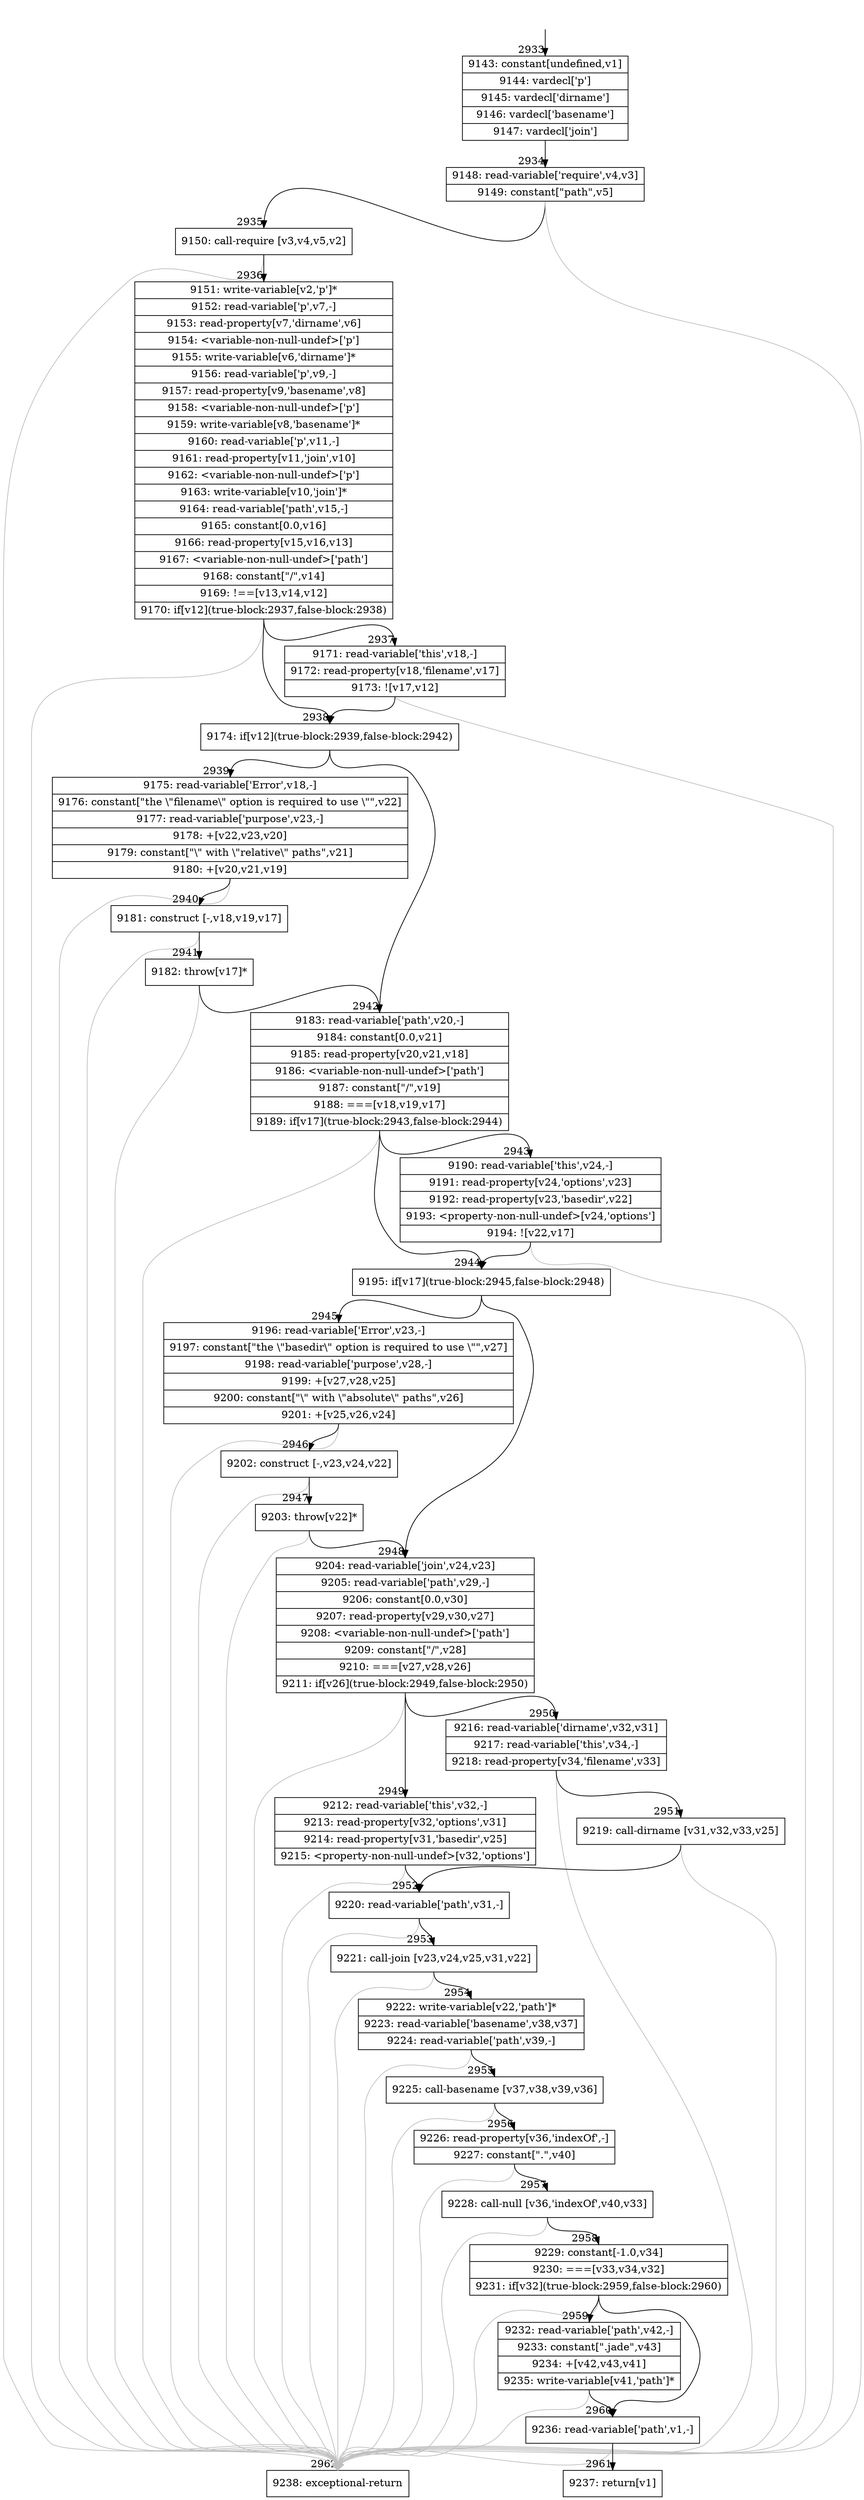 digraph {
rankdir="TD"
BB_entry178[shape=none,label=""];
BB_entry178 -> BB2933 [tailport=s, headport=n, headlabel="    2933"]
BB2933 [shape=record label="{9143: constant[undefined,v1]|9144: vardecl['p']|9145: vardecl['dirname']|9146: vardecl['basename']|9147: vardecl['join']}" ] 
BB2933 -> BB2934 [tailport=s, headport=n, headlabel="      2934"]
BB2934 [shape=record label="{9148: read-variable['require',v4,v3]|9149: constant[\"path\",v5]}" ] 
BB2934 -> BB2935 [tailport=s, headport=n, headlabel="      2935"]
BB2934 -> BB2962 [tailport=s, headport=n, color=gray, headlabel="      2962"]
BB2935 [shape=record label="{9150: call-require [v3,v4,v5,v2]}" ] 
BB2935 -> BB2936 [tailport=s, headport=n, headlabel="      2936"]
BB2935 -> BB2962 [tailport=s, headport=n, color=gray]
BB2936 [shape=record label="{9151: write-variable[v2,'p']*|9152: read-variable['p',v7,-]|9153: read-property[v7,'dirname',v6]|9154: \<variable-non-null-undef\>['p']|9155: write-variable[v6,'dirname']*|9156: read-variable['p',v9,-]|9157: read-property[v9,'basename',v8]|9158: \<variable-non-null-undef\>['p']|9159: write-variable[v8,'basename']*|9160: read-variable['p',v11,-]|9161: read-property[v11,'join',v10]|9162: \<variable-non-null-undef\>['p']|9163: write-variable[v10,'join']*|9164: read-variable['path',v15,-]|9165: constant[0.0,v16]|9166: read-property[v15,v16,v13]|9167: \<variable-non-null-undef\>['path']|9168: constant[\"/\",v14]|9169: !==[v13,v14,v12]|9170: if[v12](true-block:2937,false-block:2938)}" ] 
BB2936 -> BB2938 [tailport=s, headport=n, headlabel="      2938"]
BB2936 -> BB2937 [tailport=s, headport=n, headlabel="      2937"]
BB2936 -> BB2962 [tailport=s, headport=n, color=gray]
BB2937 [shape=record label="{9171: read-variable['this',v18,-]|9172: read-property[v18,'filename',v17]|9173: ![v17,v12]}" ] 
BB2937 -> BB2938 [tailport=s, headport=n]
BB2937 -> BB2962 [tailport=s, headport=n, color=gray]
BB2938 [shape=record label="{9174: if[v12](true-block:2939,false-block:2942)}" ] 
BB2938 -> BB2939 [tailport=s, headport=n, headlabel="      2939"]
BB2938 -> BB2942 [tailport=s, headport=n, headlabel="      2942"]
BB2939 [shape=record label="{9175: read-variable['Error',v18,-]|9176: constant[\"the \\\"filename\\\" option is required to use \\\"\",v22]|9177: read-variable['purpose',v23,-]|9178: +[v22,v23,v20]|9179: constant[\"\\\" with \\\"relative\\\" paths\",v21]|9180: +[v20,v21,v19]}" ] 
BB2939 -> BB2940 [tailport=s, headport=n, headlabel="      2940"]
BB2939 -> BB2962 [tailport=s, headport=n, color=gray]
BB2940 [shape=record label="{9181: construct [-,v18,v19,v17]}" ] 
BB2940 -> BB2941 [tailport=s, headport=n, headlabel="      2941"]
BB2940 -> BB2962 [tailport=s, headport=n, color=gray]
BB2941 [shape=record label="{9182: throw[v17]*}" ] 
BB2941 -> BB2942 [tailport=s, headport=n]
BB2941 -> BB2962 [tailport=s, headport=n, color=gray]
BB2942 [shape=record label="{9183: read-variable['path',v20,-]|9184: constant[0.0,v21]|9185: read-property[v20,v21,v18]|9186: \<variable-non-null-undef\>['path']|9187: constant[\"/\",v19]|9188: ===[v18,v19,v17]|9189: if[v17](true-block:2943,false-block:2944)}" ] 
BB2942 -> BB2944 [tailport=s, headport=n, headlabel="      2944"]
BB2942 -> BB2943 [tailport=s, headport=n, headlabel="      2943"]
BB2942 -> BB2962 [tailport=s, headport=n, color=gray]
BB2943 [shape=record label="{9190: read-variable['this',v24,-]|9191: read-property[v24,'options',v23]|9192: read-property[v23,'basedir',v22]|9193: \<property-non-null-undef\>[v24,'options']|9194: ![v22,v17]}" ] 
BB2943 -> BB2944 [tailport=s, headport=n]
BB2943 -> BB2962 [tailport=s, headport=n, color=gray]
BB2944 [shape=record label="{9195: if[v17](true-block:2945,false-block:2948)}" ] 
BB2944 -> BB2945 [tailport=s, headport=n, headlabel="      2945"]
BB2944 -> BB2948 [tailport=s, headport=n, headlabel="      2948"]
BB2945 [shape=record label="{9196: read-variable['Error',v23,-]|9197: constant[\"the \\\"basedir\\\" option is required to use \\\"\",v27]|9198: read-variable['purpose',v28,-]|9199: +[v27,v28,v25]|9200: constant[\"\\\" with \\\"absolute\\\" paths\",v26]|9201: +[v25,v26,v24]}" ] 
BB2945 -> BB2946 [tailport=s, headport=n, headlabel="      2946"]
BB2945 -> BB2962 [tailport=s, headport=n, color=gray]
BB2946 [shape=record label="{9202: construct [-,v23,v24,v22]}" ] 
BB2946 -> BB2947 [tailport=s, headport=n, headlabel="      2947"]
BB2946 -> BB2962 [tailport=s, headport=n, color=gray]
BB2947 [shape=record label="{9203: throw[v22]*}" ] 
BB2947 -> BB2948 [tailport=s, headport=n]
BB2947 -> BB2962 [tailport=s, headport=n, color=gray]
BB2948 [shape=record label="{9204: read-variable['join',v24,v23]|9205: read-variable['path',v29,-]|9206: constant[0.0,v30]|9207: read-property[v29,v30,v27]|9208: \<variable-non-null-undef\>['path']|9209: constant[\"/\",v28]|9210: ===[v27,v28,v26]|9211: if[v26](true-block:2949,false-block:2950)}" ] 
BB2948 -> BB2949 [tailport=s, headport=n, headlabel="      2949"]
BB2948 -> BB2950 [tailport=s, headport=n, headlabel="      2950"]
BB2948 -> BB2962 [tailport=s, headport=n, color=gray]
BB2949 [shape=record label="{9212: read-variable['this',v32,-]|9213: read-property[v32,'options',v31]|9214: read-property[v31,'basedir',v25]|9215: \<property-non-null-undef\>[v32,'options']}" ] 
BB2949 -> BB2952 [tailport=s, headport=n, headlabel="      2952"]
BB2949 -> BB2962 [tailport=s, headport=n, color=gray]
BB2950 [shape=record label="{9216: read-variable['dirname',v32,v31]|9217: read-variable['this',v34,-]|9218: read-property[v34,'filename',v33]}" ] 
BB2950 -> BB2951 [tailport=s, headport=n, headlabel="      2951"]
BB2950 -> BB2962 [tailport=s, headport=n, color=gray]
BB2951 [shape=record label="{9219: call-dirname [v31,v32,v33,v25]}" ] 
BB2951 -> BB2952 [tailport=s, headport=n]
BB2951 -> BB2962 [tailport=s, headport=n, color=gray]
BB2952 [shape=record label="{9220: read-variable['path',v31,-]}" ] 
BB2952 -> BB2953 [tailport=s, headport=n, headlabel="      2953"]
BB2952 -> BB2962 [tailport=s, headport=n, color=gray]
BB2953 [shape=record label="{9221: call-join [v23,v24,v25,v31,v22]}" ] 
BB2953 -> BB2954 [tailport=s, headport=n, headlabel="      2954"]
BB2953 -> BB2962 [tailport=s, headport=n, color=gray]
BB2954 [shape=record label="{9222: write-variable[v22,'path']*|9223: read-variable['basename',v38,v37]|9224: read-variable['path',v39,-]}" ] 
BB2954 -> BB2955 [tailport=s, headport=n, headlabel="      2955"]
BB2954 -> BB2962 [tailport=s, headport=n, color=gray]
BB2955 [shape=record label="{9225: call-basename [v37,v38,v39,v36]}" ] 
BB2955 -> BB2956 [tailport=s, headport=n, headlabel="      2956"]
BB2955 -> BB2962 [tailport=s, headport=n, color=gray]
BB2956 [shape=record label="{9226: read-property[v36,'indexOf',-]|9227: constant[\".\",v40]}" ] 
BB2956 -> BB2957 [tailport=s, headport=n, headlabel="      2957"]
BB2956 -> BB2962 [tailport=s, headport=n, color=gray]
BB2957 [shape=record label="{9228: call-null [v36,'indexOf',v40,v33]}" ] 
BB2957 -> BB2958 [tailport=s, headport=n, headlabel="      2958"]
BB2957 -> BB2962 [tailport=s, headport=n, color=gray]
BB2958 [shape=record label="{9229: constant[-1.0,v34]|9230: ===[v33,v34,v32]|9231: if[v32](true-block:2959,false-block:2960)}" ] 
BB2958 -> BB2959 [tailport=s, headport=n, headlabel="      2959"]
BB2958 -> BB2960 [tailport=s, headport=n, headlabel="      2960"]
BB2958 -> BB2962 [tailport=s, headport=n, color=gray]
BB2959 [shape=record label="{9232: read-variable['path',v42,-]|9233: constant[\".jade\",v43]|9234: +[v42,v43,v41]|9235: write-variable[v41,'path']*}" ] 
BB2959 -> BB2960 [tailport=s, headport=n]
BB2959 -> BB2962 [tailport=s, headport=n, color=gray]
BB2960 [shape=record label="{9236: read-variable['path',v1,-]}" ] 
BB2960 -> BB2961 [tailport=s, headport=n, headlabel="      2961"]
BB2960 -> BB2962 [tailport=s, headport=n, color=gray]
BB2961 [shape=record label="{9237: return[v1]}" ] 
BB2962 [shape=record label="{9238: exceptional-return}" ] 
//#$~ 3216
}
